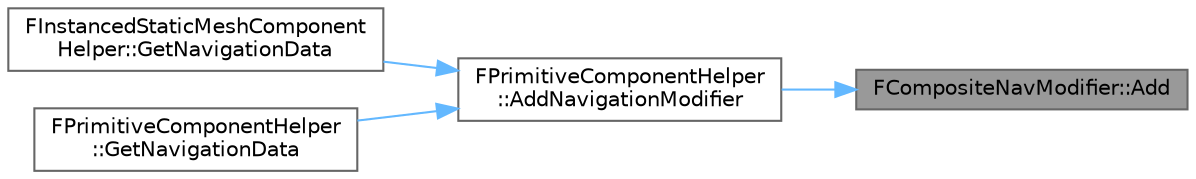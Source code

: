 digraph "FCompositeNavModifier::Add"
{
 // INTERACTIVE_SVG=YES
 // LATEX_PDF_SIZE
  bgcolor="transparent";
  edge [fontname=Helvetica,fontsize=10,labelfontname=Helvetica,labelfontsize=10];
  node [fontname=Helvetica,fontsize=10,shape=box,height=0.2,width=0.4];
  rankdir="RL";
  Node1 [id="Node000001",label="FCompositeNavModifier::Add",height=0.2,width=0.4,color="gray40", fillcolor="grey60", style="filled", fontcolor="black",tooltip=" "];
  Node1 -> Node2 [id="edge1_Node000001_Node000002",dir="back",color="steelblue1",style="solid",tooltip=" "];
  Node2 [id="Node000002",label="FPrimitiveComponentHelper\l::AddNavigationModifier",height=0.2,width=0.4,color="grey40", fillcolor="white", style="filled",URL="$db/dda/classFPrimitiveComponentHelper.html#aa557ac6b1ab4625982e2c55a43dfafbd",tooltip=" "];
  Node2 -> Node3 [id="edge2_Node000002_Node000003",dir="back",color="steelblue1",style="solid",tooltip=" "];
  Node3 [id="Node000003",label="FInstancedStaticMeshComponent\lHelper::GetNavigationData",height=0.2,width=0.4,color="grey40", fillcolor="white", style="filled",URL="$df/d11/classFInstancedStaticMeshComponentHelper.html#a974c514706aeddc93dc5fceb7ce7373f",tooltip=" "];
  Node2 -> Node4 [id="edge3_Node000002_Node000004",dir="back",color="steelblue1",style="solid",tooltip=" "];
  Node4 [id="Node000004",label="FPrimitiveComponentHelper\l::GetNavigationData",height=0.2,width=0.4,color="grey40", fillcolor="white", style="filled",URL="$db/dda/classFPrimitiveComponentHelper.html#a88a7dcf8b7bd375f9f0248c74adb2d79",tooltip=" "];
}
